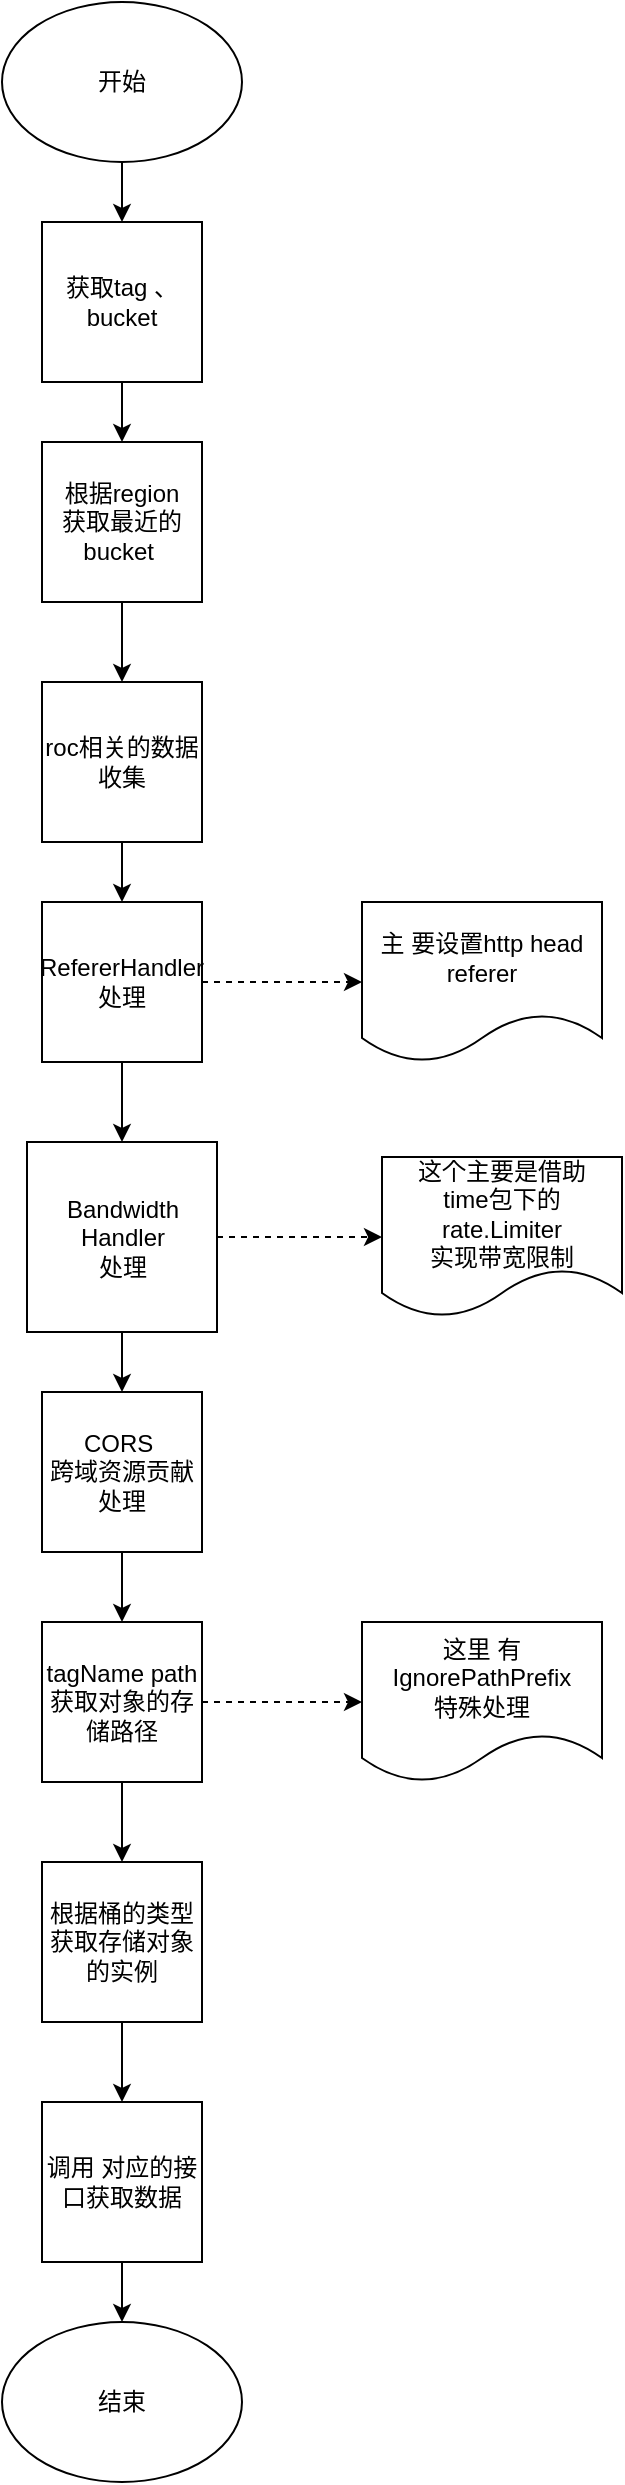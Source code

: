 <mxfile version="14.9.3" type="github">
  <diagram id="qSyJ6PDo0A_8prt7c-4I" name="Page-1">
    <mxGraphModel dx="983" dy="570" grid="1" gridSize="10" guides="1" tooltips="1" connect="1" arrows="1" fold="1" page="1" pageScale="1" pageWidth="827" pageHeight="1569" math="0" shadow="0">
      <root>
        <mxCell id="0" />
        <mxCell id="1" parent="0" />
        <mxCell id="bjPOTUNxdTXvCPRhBHzb-26" style="edgeStyle=orthogonalEdgeStyle;rounded=0;orthogonalLoop=1;jettySize=auto;html=1;exitX=0.5;exitY=1;exitDx=0;exitDy=0;entryX=0.5;entryY=0;entryDx=0;entryDy=0;" edge="1" parent="1" source="bjPOTUNxdTXvCPRhBHzb-1" target="bjPOTUNxdTXvCPRhBHzb-11">
          <mxGeometry relative="1" as="geometry" />
        </mxCell>
        <mxCell id="bjPOTUNxdTXvCPRhBHzb-1" value="开始" style="ellipse;whiteSpace=wrap;html=1;" vertex="1" parent="1">
          <mxGeometry x="290" y="50" width="120" height="80" as="geometry" />
        </mxCell>
        <mxCell id="bjPOTUNxdTXvCPRhBHzb-6" value="结束" style="ellipse;whiteSpace=wrap;html=1;" vertex="1" parent="1">
          <mxGeometry x="290" y="1210" width="120" height="80" as="geometry" />
        </mxCell>
        <mxCell id="bjPOTUNxdTXvCPRhBHzb-28" style="edgeStyle=orthogonalEdgeStyle;rounded=0;orthogonalLoop=1;jettySize=auto;html=1;entryX=0.5;entryY=0;entryDx=0;entryDy=0;" edge="1" parent="1" source="bjPOTUNxdTXvCPRhBHzb-11" target="bjPOTUNxdTXvCPRhBHzb-12">
          <mxGeometry relative="1" as="geometry" />
        </mxCell>
        <mxCell id="bjPOTUNxdTXvCPRhBHzb-11" value="获取tag 、bucket" style="whiteSpace=wrap;html=1;aspect=fixed;" vertex="1" parent="1">
          <mxGeometry x="310" y="160" width="80" height="80" as="geometry" />
        </mxCell>
        <mxCell id="bjPOTUNxdTXvCPRhBHzb-29" style="edgeStyle=orthogonalEdgeStyle;rounded=0;orthogonalLoop=1;jettySize=auto;html=1;entryX=0.5;entryY=0;entryDx=0;entryDy=0;" edge="1" parent="1" source="bjPOTUNxdTXvCPRhBHzb-12" target="bjPOTUNxdTXvCPRhBHzb-13">
          <mxGeometry relative="1" as="geometry" />
        </mxCell>
        <mxCell id="bjPOTUNxdTXvCPRhBHzb-12" value="根据region&lt;br&gt;获取最近的bucket&amp;nbsp;" style="whiteSpace=wrap;html=1;aspect=fixed;" vertex="1" parent="1">
          <mxGeometry x="310" y="270" width="80" height="80" as="geometry" />
        </mxCell>
        <mxCell id="bjPOTUNxdTXvCPRhBHzb-30" value="" style="edgeStyle=orthogonalEdgeStyle;rounded=0;orthogonalLoop=1;jettySize=auto;html=1;" edge="1" parent="1" source="bjPOTUNxdTXvCPRhBHzb-13" target="bjPOTUNxdTXvCPRhBHzb-15">
          <mxGeometry relative="1" as="geometry" />
        </mxCell>
        <mxCell id="bjPOTUNxdTXvCPRhBHzb-13" value="roc相关的数据收集" style="whiteSpace=wrap;html=1;aspect=fixed;" vertex="1" parent="1">
          <mxGeometry x="310" y="390" width="80" height="80" as="geometry" />
        </mxCell>
        <mxCell id="bjPOTUNxdTXvCPRhBHzb-31" style="edgeStyle=orthogonalEdgeStyle;rounded=0;orthogonalLoop=1;jettySize=auto;html=1;exitX=0.5;exitY=1;exitDx=0;exitDy=0;entryX=0.5;entryY=0;entryDx=0;entryDy=0;" edge="1" parent="1" source="bjPOTUNxdTXvCPRhBHzb-15" target="bjPOTUNxdTXvCPRhBHzb-17">
          <mxGeometry relative="1" as="geometry" />
        </mxCell>
        <mxCell id="bjPOTUNxdTXvCPRhBHzb-39" style="edgeStyle=orthogonalEdgeStyle;rounded=0;orthogonalLoop=1;jettySize=auto;html=1;entryX=0;entryY=0.5;entryDx=0;entryDy=0;dashed=1;" edge="1" parent="1" source="bjPOTUNxdTXvCPRhBHzb-15" target="bjPOTUNxdTXvCPRhBHzb-16">
          <mxGeometry relative="1" as="geometry" />
        </mxCell>
        <mxCell id="bjPOTUNxdTXvCPRhBHzb-15" value="RefererHandler&lt;br&gt;处理" style="whiteSpace=wrap;html=1;aspect=fixed;" vertex="1" parent="1">
          <mxGeometry x="310" y="500" width="80" height="80" as="geometry" />
        </mxCell>
        <mxCell id="bjPOTUNxdTXvCPRhBHzb-16" value="主 要设置http head&lt;br&gt;referer" style="shape=document;whiteSpace=wrap;html=1;boundedLbl=1;" vertex="1" parent="1">
          <mxGeometry x="470" y="500" width="120" height="80" as="geometry" />
        </mxCell>
        <mxCell id="bjPOTUNxdTXvCPRhBHzb-32" style="edgeStyle=orthogonalEdgeStyle;rounded=0;orthogonalLoop=1;jettySize=auto;html=1;exitX=0.5;exitY=1;exitDx=0;exitDy=0;entryX=0.5;entryY=0;entryDx=0;entryDy=0;" edge="1" parent="1" source="bjPOTUNxdTXvCPRhBHzb-17" target="bjPOTUNxdTXvCPRhBHzb-19">
          <mxGeometry relative="1" as="geometry" />
        </mxCell>
        <mxCell id="bjPOTUNxdTXvCPRhBHzb-41" style="edgeStyle=orthogonalEdgeStyle;rounded=0;orthogonalLoop=1;jettySize=auto;html=1;entryX=0;entryY=0.5;entryDx=0;entryDy=0;dashed=1;" edge="1" parent="1" source="bjPOTUNxdTXvCPRhBHzb-17" target="bjPOTUNxdTXvCPRhBHzb-18">
          <mxGeometry relative="1" as="geometry" />
        </mxCell>
        <mxCell id="bjPOTUNxdTXvCPRhBHzb-17" value="Bandwidth&lt;br&gt;Handler&lt;br&gt;处理" style="whiteSpace=wrap;html=1;aspect=fixed;" vertex="1" parent="1">
          <mxGeometry x="302.5" y="620" width="95" height="95" as="geometry" />
        </mxCell>
        <mxCell id="bjPOTUNxdTXvCPRhBHzb-18" value="这个主要是借助&lt;br&gt;time包下的rate.Limiter&lt;br&gt;实现带宽限制" style="shape=document;whiteSpace=wrap;html=1;boundedLbl=1;" vertex="1" parent="1">
          <mxGeometry x="480" y="627.5" width="120" height="80" as="geometry" />
        </mxCell>
        <mxCell id="bjPOTUNxdTXvCPRhBHzb-33" style="edgeStyle=orthogonalEdgeStyle;rounded=0;orthogonalLoop=1;jettySize=auto;html=1;exitX=0.5;exitY=1;exitDx=0;exitDy=0;entryX=0.5;entryY=0;entryDx=0;entryDy=0;" edge="1" parent="1" source="bjPOTUNxdTXvCPRhBHzb-19" target="bjPOTUNxdTXvCPRhBHzb-20">
          <mxGeometry relative="1" as="geometry" />
        </mxCell>
        <mxCell id="bjPOTUNxdTXvCPRhBHzb-19" value="CORS&amp;nbsp;&lt;br&gt;跨域资源贡献处理" style="whiteSpace=wrap;html=1;aspect=fixed;" vertex="1" parent="1">
          <mxGeometry x="310" y="745" width="80" height="80" as="geometry" />
        </mxCell>
        <mxCell id="bjPOTUNxdTXvCPRhBHzb-34" style="edgeStyle=orthogonalEdgeStyle;rounded=0;orthogonalLoop=1;jettySize=auto;html=1;exitX=0.5;exitY=1;exitDx=0;exitDy=0;entryX=0.5;entryY=0;entryDx=0;entryDy=0;" edge="1" parent="1" source="bjPOTUNxdTXvCPRhBHzb-20" target="bjPOTUNxdTXvCPRhBHzb-22">
          <mxGeometry relative="1" as="geometry" />
        </mxCell>
        <mxCell id="bjPOTUNxdTXvCPRhBHzb-42" style="edgeStyle=orthogonalEdgeStyle;rounded=0;orthogonalLoop=1;jettySize=auto;html=1;exitX=1;exitY=0.5;exitDx=0;exitDy=0;entryX=0;entryY=0.5;entryDx=0;entryDy=0;dashed=1;" edge="1" parent="1" source="bjPOTUNxdTXvCPRhBHzb-20" target="bjPOTUNxdTXvCPRhBHzb-21">
          <mxGeometry relative="1" as="geometry" />
        </mxCell>
        <mxCell id="bjPOTUNxdTXvCPRhBHzb-20" value="tagName path&lt;br&gt;获取对象的存储路径" style="whiteSpace=wrap;html=1;aspect=fixed;" vertex="1" parent="1">
          <mxGeometry x="310" y="860" width="80" height="80" as="geometry" />
        </mxCell>
        <mxCell id="bjPOTUNxdTXvCPRhBHzb-21" value="这里 有IgnorePathPrefix&lt;br&gt;特殊处理" style="shape=document;whiteSpace=wrap;html=1;boundedLbl=1;" vertex="1" parent="1">
          <mxGeometry x="470" y="860" width="120" height="80" as="geometry" />
        </mxCell>
        <mxCell id="bjPOTUNxdTXvCPRhBHzb-35" style="edgeStyle=orthogonalEdgeStyle;rounded=0;orthogonalLoop=1;jettySize=auto;html=1;entryX=0.5;entryY=0;entryDx=0;entryDy=0;" edge="1" parent="1" source="bjPOTUNxdTXvCPRhBHzb-22" target="bjPOTUNxdTXvCPRhBHzb-23">
          <mxGeometry relative="1" as="geometry" />
        </mxCell>
        <mxCell id="bjPOTUNxdTXvCPRhBHzb-22" value="根据桶的类型获取存储对象的实例" style="whiteSpace=wrap;html=1;aspect=fixed;" vertex="1" parent="1">
          <mxGeometry x="310" y="980" width="80" height="80" as="geometry" />
        </mxCell>
        <mxCell id="bjPOTUNxdTXvCPRhBHzb-38" style="edgeStyle=orthogonalEdgeStyle;rounded=0;orthogonalLoop=1;jettySize=auto;html=1;entryX=0.5;entryY=0;entryDx=0;entryDy=0;" edge="1" parent="1" source="bjPOTUNxdTXvCPRhBHzb-23" target="bjPOTUNxdTXvCPRhBHzb-6">
          <mxGeometry relative="1" as="geometry" />
        </mxCell>
        <mxCell id="bjPOTUNxdTXvCPRhBHzb-23" value="调用 对应的接口获取数据" style="whiteSpace=wrap;html=1;aspect=fixed;" vertex="1" parent="1">
          <mxGeometry x="310" y="1100" width="80" height="80" as="geometry" />
        </mxCell>
      </root>
    </mxGraphModel>
  </diagram>
</mxfile>

